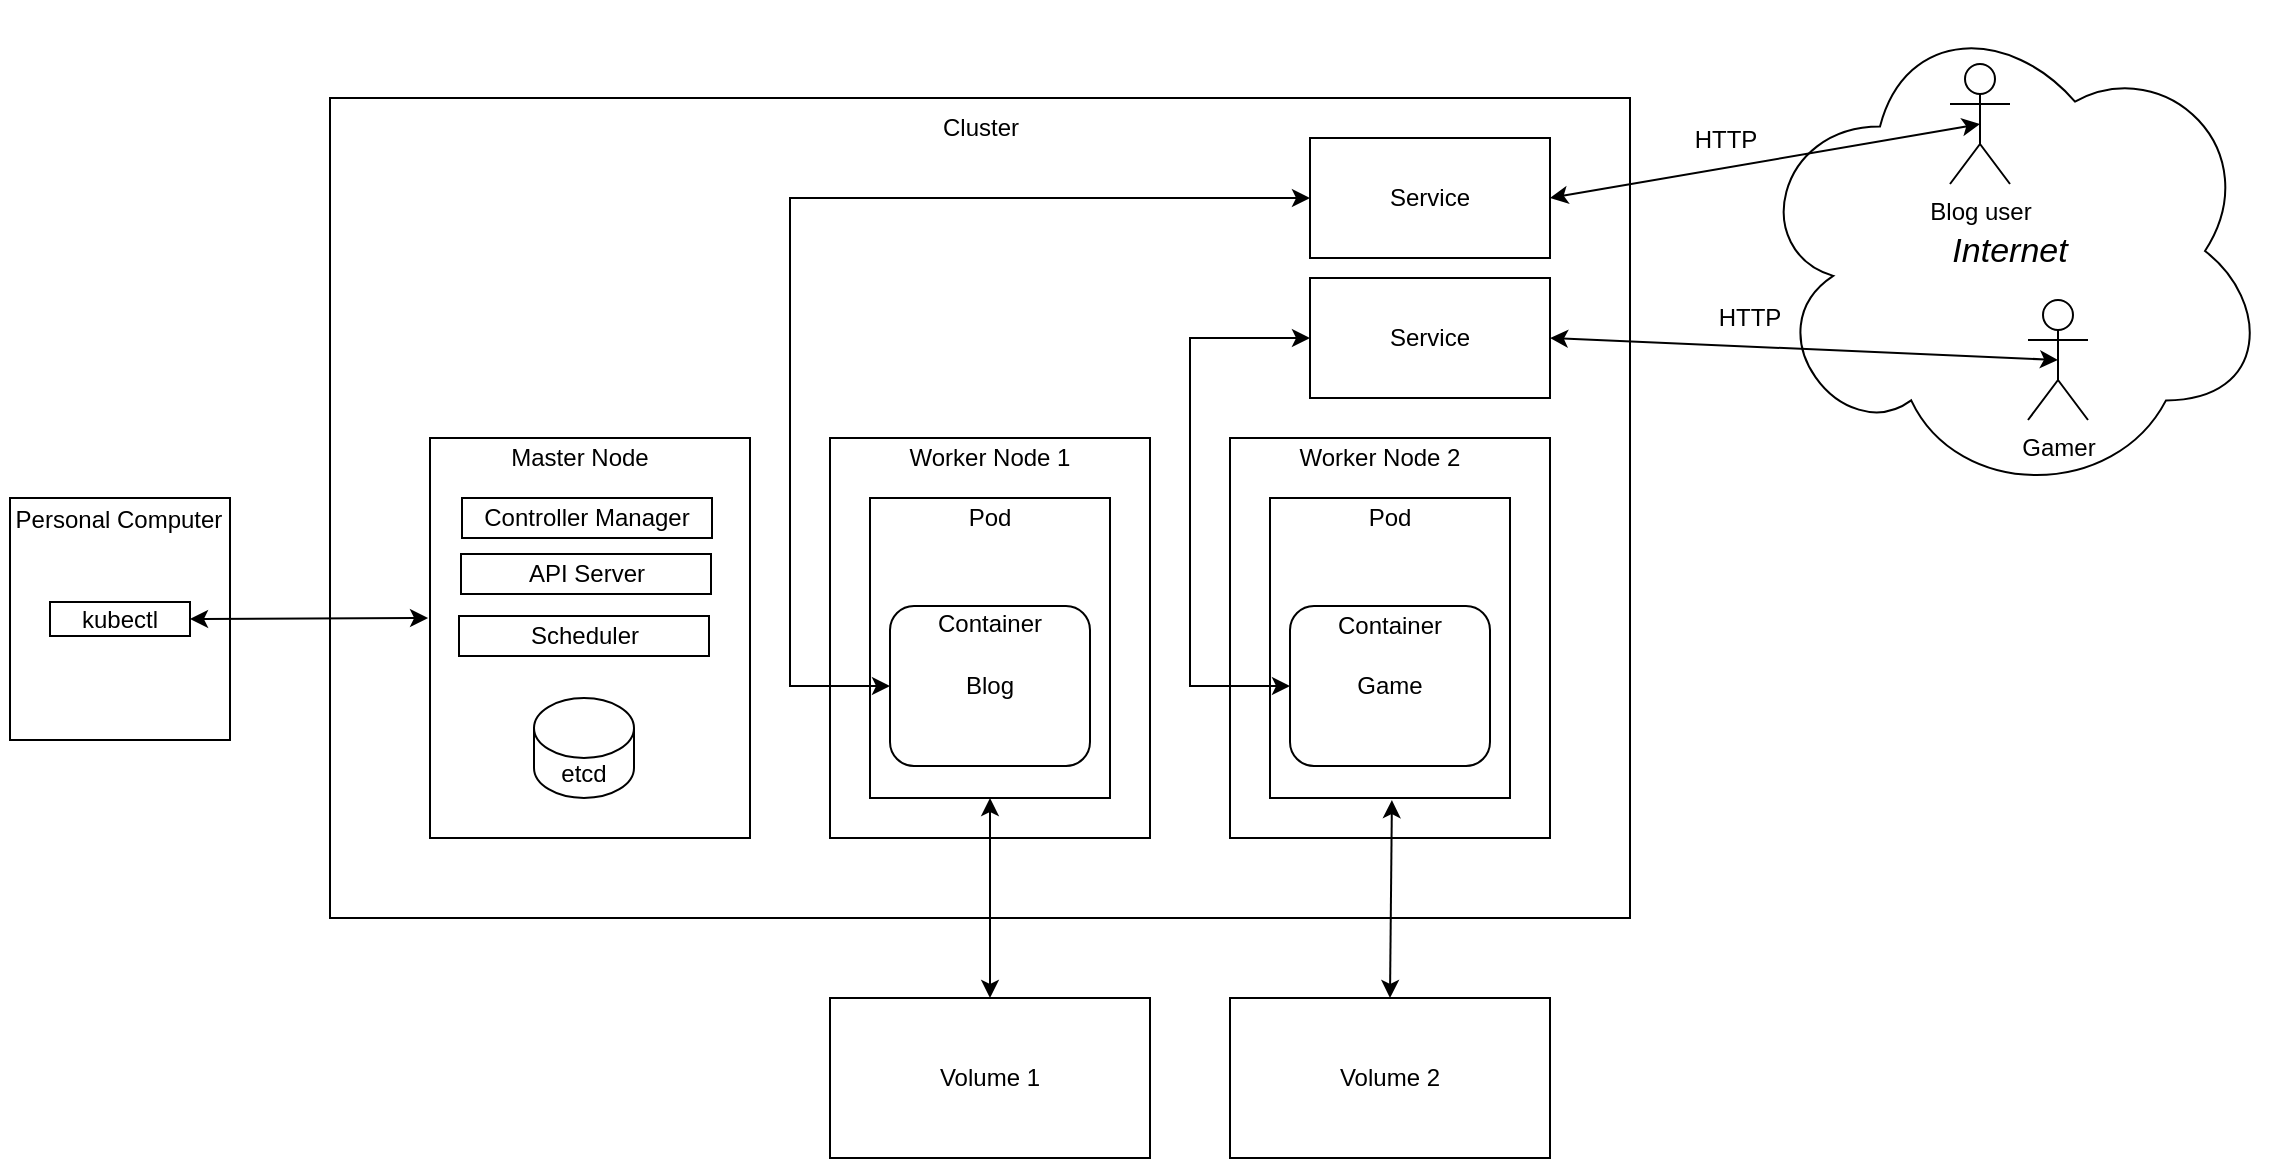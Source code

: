 <mxfile version="14.9.5" type="device"><diagram id="zFZSDYMUnOuac2v4JwE_" name="Page-1"><mxGraphModel dx="768" dy="497" grid="1" gridSize="10" guides="1" tooltips="1" connect="1" arrows="1" fold="1" page="1" pageScale="1" pageWidth="1169" pageHeight="827" math="0" shadow="0"><root><mxCell id="0"/><mxCell id="1" parent="0"/><mxCell id="vmGpK_EtHrUsHOPXg_ez-61" value="&lt;font style=&quot;font-size: 17px&quot;&gt;Internet&lt;/font&gt;" style="ellipse;shape=cloud;whiteSpace=wrap;html=1;align=center;verticalAlign=middle;fontStyle=2" vertex="1" parent="1"><mxGeometry x="900" y="172" width="260" height="249" as="geometry"/></mxCell><mxCell id="vmGpK_EtHrUsHOPXg_ez-31" value="" style="rounded=0;whiteSpace=wrap;html=1;" vertex="1" parent="1"><mxGeometry x="190" y="220" width="650" height="410" as="geometry"/></mxCell><mxCell id="vmGpK_EtHrUsHOPXg_ez-3" value="" style="verticalLabelPosition=bottom;verticalAlign=top;html=1;shape=mxgraph.basic.rect;fillColor2=none;strokeWidth=1;size=20;indent=5;" vertex="1" parent="1"><mxGeometry x="240" y="390" width="160" height="200" as="geometry"/></mxCell><mxCell id="vmGpK_EtHrUsHOPXg_ez-4" value="Master Node" style="text;html=1;strokeColor=none;fillColor=none;align=center;verticalAlign=middle;whiteSpace=wrap;rounded=0;" vertex="1" parent="1"><mxGeometry x="275" y="390" width="80" height="20" as="geometry"/></mxCell><mxCell id="vmGpK_EtHrUsHOPXg_ez-11" value="" style="verticalLabelPosition=bottom;verticalAlign=top;html=1;shape=mxgraph.basic.rect;fillColor2=none;strokeWidth=1;size=20;indent=5;" vertex="1" parent="1"><mxGeometry x="440" y="390" width="160" height="200" as="geometry"/></mxCell><mxCell id="vmGpK_EtHrUsHOPXg_ez-12" value="Worker Node 1" style="text;html=1;strokeColor=none;fillColor=none;align=center;verticalAlign=middle;whiteSpace=wrap;rounded=0;" vertex="1" parent="1"><mxGeometry x="475" y="390" width="90" height="20" as="geometry"/></mxCell><mxCell id="vmGpK_EtHrUsHOPXg_ez-13" value="" style="verticalLabelPosition=bottom;verticalAlign=top;html=1;shape=mxgraph.basic.rect;fillColor2=none;strokeWidth=1;size=20;indent=5;" vertex="1" parent="1"><mxGeometry x="460" y="420" width="120" height="150" as="geometry"/></mxCell><mxCell id="vmGpK_EtHrUsHOPXg_ez-14" value="&lt;div&gt;Pod&lt;/div&gt;" style="text;html=1;strokeColor=none;fillColor=none;align=center;verticalAlign=middle;whiteSpace=wrap;rounded=0;" vertex="1" parent="1"><mxGeometry x="500" y="420" width="40" height="20" as="geometry"/></mxCell><mxCell id="vmGpK_EtHrUsHOPXg_ez-47" style="edgeStyle=orthogonalEdgeStyle;rounded=0;orthogonalLoop=1;jettySize=auto;html=1;exitX=0;exitY=0.5;exitDx=0;exitDy=0;entryX=0;entryY=0.5;entryDx=0;entryDy=0;endArrow=classic;endFill=1;startArrow=classic;startFill=1;" edge="1" parent="1" source="vmGpK_EtHrUsHOPXg_ez-16" target="vmGpK_EtHrUsHOPXg_ez-37"><mxGeometry relative="1" as="geometry"><Array as="points"><mxPoint x="420" y="514"/><mxPoint x="420" y="270"/></Array></mxGeometry></mxCell><mxCell id="vmGpK_EtHrUsHOPXg_ez-16" value="Blog" style="rounded=1;whiteSpace=wrap;html=1;" vertex="1" parent="1"><mxGeometry x="470" y="474" width="100" height="80" as="geometry"/></mxCell><mxCell id="vmGpK_EtHrUsHOPXg_ez-17" value="" style="verticalLabelPosition=bottom;verticalAlign=top;html=1;shape=mxgraph.basic.rect;fillColor2=none;strokeWidth=1;size=20;indent=5;" vertex="1" parent="1"><mxGeometry x="640" y="390" width="160" height="200" as="geometry"/></mxCell><mxCell id="vmGpK_EtHrUsHOPXg_ez-18" value="Worker Node 2" style="text;html=1;strokeColor=none;fillColor=none;align=center;verticalAlign=middle;whiteSpace=wrap;rounded=0;" vertex="1" parent="1"><mxGeometry x="660" y="390" width="110" height="20" as="geometry"/></mxCell><mxCell id="vmGpK_EtHrUsHOPXg_ez-19" value="" style="verticalLabelPosition=bottom;verticalAlign=top;html=1;shape=mxgraph.basic.rect;fillColor2=none;strokeWidth=1;size=20;indent=5;" vertex="1" parent="1"><mxGeometry x="660" y="420" width="120" height="150" as="geometry"/></mxCell><mxCell id="vmGpK_EtHrUsHOPXg_ez-20" value="&lt;div&gt;Pod&lt;/div&gt;" style="text;html=1;strokeColor=none;fillColor=none;align=center;verticalAlign=middle;whiteSpace=wrap;rounded=0;" vertex="1" parent="1"><mxGeometry x="700" y="420" width="40" height="20" as="geometry"/></mxCell><mxCell id="vmGpK_EtHrUsHOPXg_ez-24" value="&lt;div&gt;Volume 1&lt;br&gt;&lt;/div&gt;" style="rounded=0;whiteSpace=wrap;html=1;" vertex="1" parent="1"><mxGeometry x="440" y="670" width="160" height="80" as="geometry"/></mxCell><mxCell id="vmGpK_EtHrUsHOPXg_ez-25" value="&lt;div&gt;Volume 2&lt;br&gt;&lt;/div&gt;" style="rounded=0;whiteSpace=wrap;html=1;" vertex="1" parent="1"><mxGeometry x="640" y="670" width="160" height="80" as="geometry"/></mxCell><mxCell id="vmGpK_EtHrUsHOPXg_ez-27" value="" style="endArrow=classic;startArrow=classic;html=1;" edge="1" parent="1" source="vmGpK_EtHrUsHOPXg_ez-24"><mxGeometry width="50" height="50" relative="1" as="geometry"><mxPoint x="460" y="640" as="sourcePoint"/><mxPoint x="520" y="570" as="targetPoint"/></mxGeometry></mxCell><mxCell id="vmGpK_EtHrUsHOPXg_ez-30" value="" style="endArrow=classic;startArrow=classic;html=1;entryX=0.508;entryY=1.007;entryDx=0;entryDy=0;entryPerimeter=0;exitX=0.5;exitY=0;exitDx=0;exitDy=0;" edge="1" parent="1" source="vmGpK_EtHrUsHOPXg_ez-25" target="vmGpK_EtHrUsHOPXg_ez-19"><mxGeometry width="50" height="50" relative="1" as="geometry"><mxPoint x="460" y="640" as="sourcePoint"/><mxPoint x="510" y="590" as="targetPoint"/></mxGeometry></mxCell><mxCell id="vmGpK_EtHrUsHOPXg_ez-34" value="&lt;div&gt;Cluster&lt;/div&gt;" style="text;html=1;align=center;verticalAlign=middle;resizable=0;points=[];autosize=1;strokeColor=none;" vertex="1" parent="1"><mxGeometry x="490" y="225" width="50" height="20" as="geometry"/></mxCell><mxCell id="vmGpK_EtHrUsHOPXg_ez-36" value="Service" style="rounded=0;whiteSpace=wrap;html=1;" vertex="1" parent="1"><mxGeometry x="680" y="310" width="120" height="60" as="geometry"/></mxCell><mxCell id="vmGpK_EtHrUsHOPXg_ez-37" value="Service" style="rounded=0;whiteSpace=wrap;html=1;" vertex="1" parent="1"><mxGeometry x="680" y="240" width="120" height="60" as="geometry"/></mxCell><mxCell id="vmGpK_EtHrUsHOPXg_ez-38" value="Container" style="text;html=1;strokeColor=none;fillColor=none;align=center;verticalAlign=middle;whiteSpace=wrap;rounded=0;" vertex="1" parent="1"><mxGeometry x="500" y="473" width="40" height="20" as="geometry"/></mxCell><mxCell id="vmGpK_EtHrUsHOPXg_ez-39" value="Container" style="text;html=1;strokeColor=none;fillColor=none;align=center;verticalAlign=middle;whiteSpace=wrap;rounded=0;" vertex="1" parent="1"><mxGeometry x="700" y="473" width="40" height="20" as="geometry"/></mxCell><mxCell id="vmGpK_EtHrUsHOPXg_ez-46" style="edgeStyle=orthogonalEdgeStyle;rounded=0;orthogonalLoop=1;jettySize=auto;html=1;exitX=0;exitY=0.5;exitDx=0;exitDy=0;entryX=0;entryY=0.5;entryDx=0;entryDy=0;endArrow=classic;endFill=1;startArrow=classic;startFill=1;" edge="1" parent="1" source="vmGpK_EtHrUsHOPXg_ez-40" target="vmGpK_EtHrUsHOPXg_ez-36"><mxGeometry relative="1" as="geometry"><Array as="points"><mxPoint x="620" y="514"/><mxPoint x="620" y="340"/></Array></mxGeometry></mxCell><mxCell id="vmGpK_EtHrUsHOPXg_ez-40" value="Game" style="rounded=1;whiteSpace=wrap;html=1;" vertex="1" parent="1"><mxGeometry x="670" y="474" width="100" height="80" as="geometry"/></mxCell><mxCell id="vmGpK_EtHrUsHOPXg_ez-41" value="Container" style="text;html=1;strokeColor=none;fillColor=none;align=center;verticalAlign=middle;whiteSpace=wrap;rounded=0;" vertex="1" parent="1"><mxGeometry x="700" y="474" width="40" height="20" as="geometry"/></mxCell><mxCell id="vmGpK_EtHrUsHOPXg_ez-42" value="Controller Manager" style="rounded=0;whiteSpace=wrap;html=1;" vertex="1" parent="1"><mxGeometry x="256" y="420" width="125" height="20" as="geometry"/></mxCell><mxCell id="vmGpK_EtHrUsHOPXg_ez-43" value="API Server" style="rounded=0;whiteSpace=wrap;html=1;" vertex="1" parent="1"><mxGeometry x="255.5" y="448" width="125" height="20" as="geometry"/></mxCell><mxCell id="vmGpK_EtHrUsHOPXg_ez-44" value="Scheduler" style="rounded=0;whiteSpace=wrap;html=1;" vertex="1" parent="1"><mxGeometry x="254.5" y="479" width="125" height="20" as="geometry"/></mxCell><mxCell id="vmGpK_EtHrUsHOPXg_ez-45" value="etcd" style="shape=cylinder3;whiteSpace=wrap;html=1;boundedLbl=1;backgroundOutline=1;size=15;" vertex="1" parent="1"><mxGeometry x="292" y="520" width="50" height="50" as="geometry"/></mxCell><mxCell id="vmGpK_EtHrUsHOPXg_ez-50" value="" style="verticalLabelPosition=bottom;verticalAlign=top;html=1;shape=mxgraph.basic.rect;fillColor2=none;strokeWidth=1;size=20;indent=5;" vertex="1" parent="1"><mxGeometry x="30" y="420" width="110" height="121" as="geometry"/></mxCell><mxCell id="vmGpK_EtHrUsHOPXg_ez-51" value="kubectl" style="rounded=0;whiteSpace=wrap;html=1;" vertex="1" parent="1"><mxGeometry x="50" y="472" width="70" height="17" as="geometry"/></mxCell><mxCell id="vmGpK_EtHrUsHOPXg_ez-55" value="Personal Computer" style="text;html=1;strokeColor=none;fillColor=none;align=center;verticalAlign=middle;whiteSpace=wrap;rounded=0;" vertex="1" parent="1"><mxGeometry x="25" y="421" width="119" height="20" as="geometry"/></mxCell><mxCell id="vmGpK_EtHrUsHOPXg_ez-56" value="Blog user" style="shape=umlActor;verticalLabelPosition=bottom;verticalAlign=top;html=1;outlineConnect=0;" vertex="1" parent="1"><mxGeometry x="1000" y="203" width="30" height="60" as="geometry"/></mxCell><mxCell id="vmGpK_EtHrUsHOPXg_ez-63" value="" style="endArrow=classic;startArrow=classic;html=1;entryX=0.5;entryY=0.5;entryDx=0;entryDy=0;entryPerimeter=0;exitX=1;exitY=0.5;exitDx=0;exitDy=0;" edge="1" parent="1" source="vmGpK_EtHrUsHOPXg_ez-37" target="vmGpK_EtHrUsHOPXg_ez-56"><mxGeometry width="50" height="50" relative="1" as="geometry"><mxPoint x="850" y="470" as="sourcePoint"/><mxPoint x="900" y="420" as="targetPoint"/></mxGeometry></mxCell><mxCell id="vmGpK_EtHrUsHOPXg_ez-64" value="Gamer" style="shape=umlActor;verticalLabelPosition=bottom;verticalAlign=top;html=1;outlineConnect=0;" vertex="1" parent="1"><mxGeometry x="1039" y="321" width="30" height="60" as="geometry"/></mxCell><mxCell id="vmGpK_EtHrUsHOPXg_ez-67" value="" style="endArrow=classic;startArrow=classic;html=1;entryX=0.5;entryY=0.5;entryDx=0;entryDy=0;entryPerimeter=0;exitX=1;exitY=0.5;exitDx=0;exitDy=0;" edge="1" parent="1" source="vmGpK_EtHrUsHOPXg_ez-36" target="vmGpK_EtHrUsHOPXg_ez-64"><mxGeometry width="50" height="50" relative="1" as="geometry"><mxPoint x="850" y="470" as="sourcePoint"/><mxPoint x="900" y="420" as="targetPoint"/></mxGeometry></mxCell><mxCell id="vmGpK_EtHrUsHOPXg_ez-68" value="HTTP" style="text;html=1;strokeColor=none;fillColor=none;align=center;verticalAlign=middle;whiteSpace=wrap;rounded=0;" vertex="1" parent="1"><mxGeometry x="880" y="320" width="40" height="20" as="geometry"/></mxCell><mxCell id="vmGpK_EtHrUsHOPXg_ez-69" value="HTTP" style="text;html=1;strokeColor=none;fillColor=none;align=center;verticalAlign=middle;whiteSpace=wrap;rounded=0;" vertex="1" parent="1"><mxGeometry x="868" y="231" width="40" height="20" as="geometry"/></mxCell><mxCell id="vmGpK_EtHrUsHOPXg_ez-70" value="" style="endArrow=classic;startArrow=classic;html=1;strokeColor=#000000;exitX=1;exitY=0.5;exitDx=0;exitDy=0;entryX=-0.006;entryY=0.45;entryDx=0;entryDy=0;entryPerimeter=0;" edge="1" parent="1" source="vmGpK_EtHrUsHOPXg_ez-51" target="vmGpK_EtHrUsHOPXg_ez-3"><mxGeometry width="50" height="50" relative="1" as="geometry"><mxPoint x="340" y="570" as="sourcePoint"/><mxPoint x="390" y="520" as="targetPoint"/></mxGeometry></mxCell></root></mxGraphModel></diagram></mxfile>